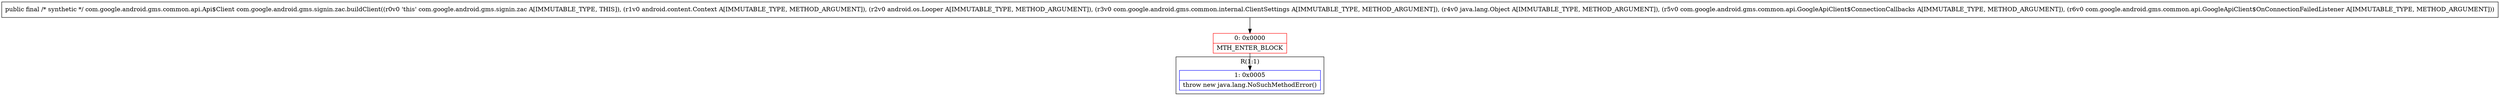 digraph "CFG forcom.google.android.gms.signin.zac.buildClient(Landroid\/content\/Context;Landroid\/os\/Looper;Lcom\/google\/android\/gms\/common\/internal\/ClientSettings;Ljava\/lang\/Object;Lcom\/google\/android\/gms\/common\/api\/GoogleApiClient$ConnectionCallbacks;Lcom\/google\/android\/gms\/common\/api\/GoogleApiClient$OnConnectionFailedListener;)Lcom\/google\/android\/gms\/common\/api\/Api$Client;" {
subgraph cluster_Region_1985654251 {
label = "R(1:1)";
node [shape=record,color=blue];
Node_1 [shape=record,label="{1\:\ 0x0005|throw new java.lang.NoSuchMethodError()\l}"];
}
Node_0 [shape=record,color=red,label="{0\:\ 0x0000|MTH_ENTER_BLOCK\l}"];
MethodNode[shape=record,label="{public final \/* synthetic *\/ com.google.android.gms.common.api.Api$Client com.google.android.gms.signin.zac.buildClient((r0v0 'this' com.google.android.gms.signin.zac A[IMMUTABLE_TYPE, THIS]), (r1v0 android.content.Context A[IMMUTABLE_TYPE, METHOD_ARGUMENT]), (r2v0 android.os.Looper A[IMMUTABLE_TYPE, METHOD_ARGUMENT]), (r3v0 com.google.android.gms.common.internal.ClientSettings A[IMMUTABLE_TYPE, METHOD_ARGUMENT]), (r4v0 java.lang.Object A[IMMUTABLE_TYPE, METHOD_ARGUMENT]), (r5v0 com.google.android.gms.common.api.GoogleApiClient$ConnectionCallbacks A[IMMUTABLE_TYPE, METHOD_ARGUMENT]), (r6v0 com.google.android.gms.common.api.GoogleApiClient$OnConnectionFailedListener A[IMMUTABLE_TYPE, METHOD_ARGUMENT])) }"];
MethodNode -> Node_0;
Node_0 -> Node_1;
}

